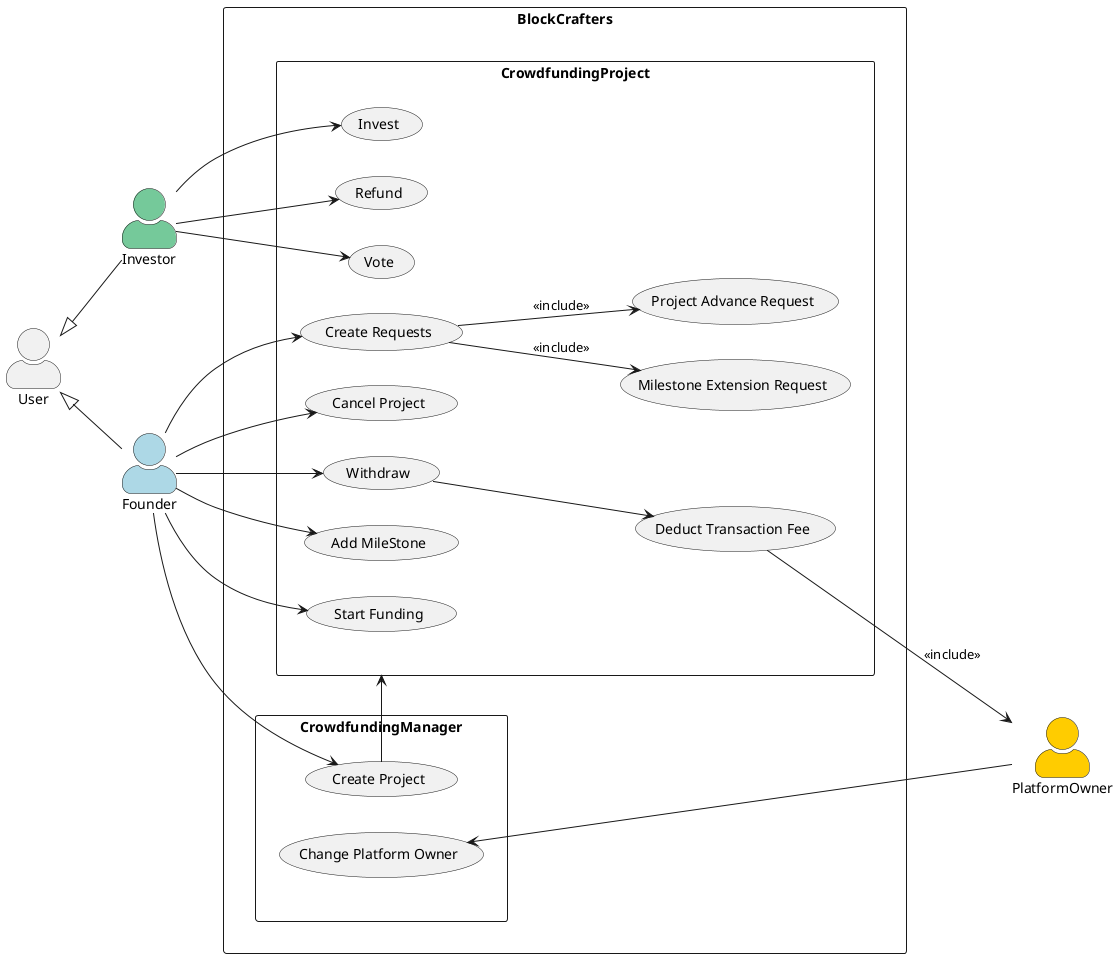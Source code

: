 @startuml
left to right direction
skinparam actorStyle awesome
' skinparam backgroundColor transparent

' Set custom colors for actors
actor User
actor Investor #75c99a
actor Founder #LightBlue
actor PlatformOwner #ffcc00


' actor Governance

User <|-- (Investor)
User <|-- (Founder)

rectangle "BlockCrafters" {
    (CrowdfundingManager)
    (CrowdfundingProject)
    (CrowdfundingManager) .-r[hidden].> (CrowdfundingProject)
    rectangle "CrowdfundingManager"{
        CrowdfundingProject <-l- (Create Project)
        Founder -d-> (Create Project)        
        PlatformOwner-u->(Change Platform Owner)
    }
    ' CrowdfundingProject-u->CrowdfundingManager
        
    rectangle "CrowdfundingProject"{
            Investor  -d-> (Invest)
            Investor  -d-> (Refund)
            Investor  -d-> (Vote)
            
            Founder -d-> (Add MileStone)
            Founder -d-> (Start Funding)
            Founder -d-> (Create Requests) 
            (Create Requests)  -d-> (Milestone Extension Request): <<include>>
            (Create Requests)  -d-> (Project Advance Request): <<include>>
            Founder -d-> (Cancel Project)
            Founder -d-> (Withdraw)
            (Withdraw) -d-> (Deduct Transaction Fee) 
            (Deduct Transaction Fee) -d-> PlatformOwner : <<include>>
            
            ' ' positioning
            ' (Create Project)-r[hidden]-> (Add MileStone)
            ' (Add MileStone) -l[hidden]-> (Start Funding)
            ' (Start Funding) -l[hidden]-> (Create Requests)
            ' (Create Requests) -l[hidden]-> (Withdraw)
            ' (Withdraw) -l[hidden]-> (Cancel Project)  
        }
}

@enduml
